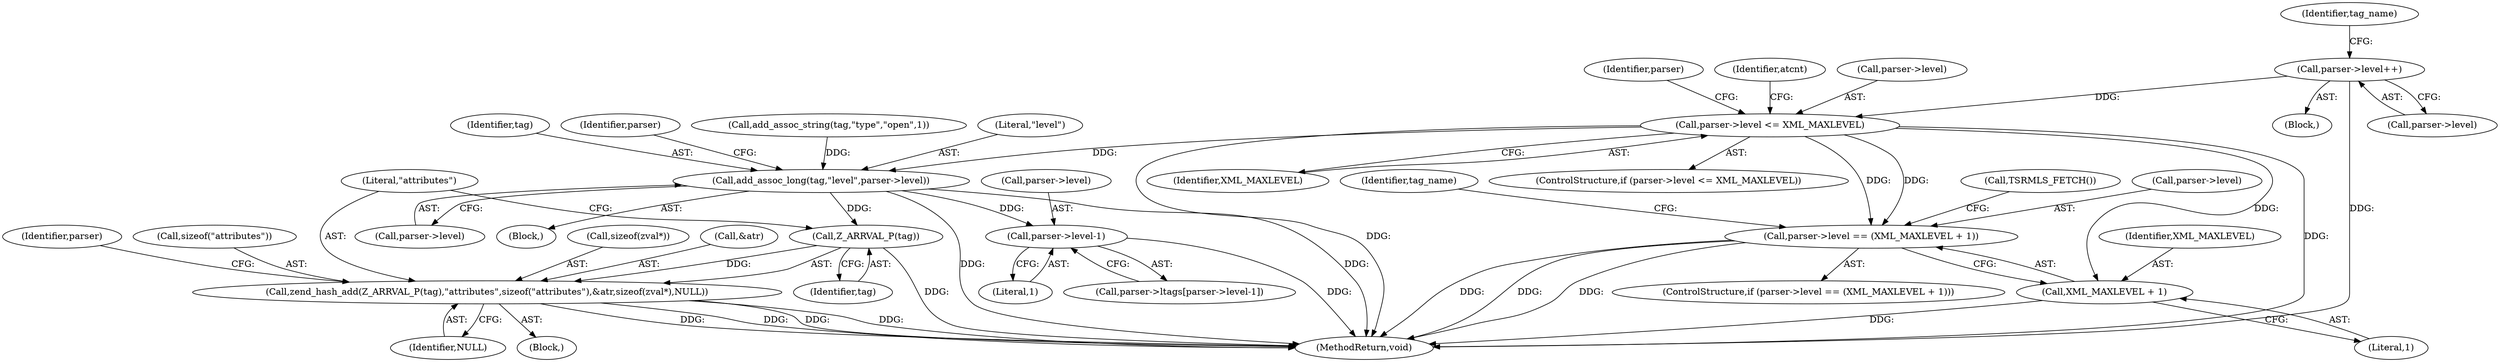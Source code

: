 digraph "0_php_dccda88f27a084bcbbb30198ace12b4e7ae961cc_6@pointer" {
"1000127" [label="(Call,parser->level++)"];
"1000233" [label="(Call,parser->level <= XML_MAXLEVEL)"];
"1000278" [label="(Call,add_assoc_long(tag,\"level\",parser->level))"];
"1000289" [label="(Call,parser->level-1)"];
"1000351" [label="(Call,Z_ARRVAL_P(tag))"];
"1000350" [label="(Call,zend_hash_add(Z_ARRVAL_P(tag),\"attributes\",sizeof(\"attributes\"),&atr,sizeof(zval*),NULL))"];
"1000383" [label="(Call,parser->level == (XML_MAXLEVEL + 1))"];
"1000387" [label="(Call,XML_MAXLEVEL + 1)"];
"1000285" [label="(Call,parser->ltags[parser->level-1])"];
"1000385" [label="(Identifier,parser)"];
"1000382" [label="(ControlStructure,if (parser->level == (XML_MAXLEVEL + 1)))"];
"1000391" [label="(Call,TSRMLS_FETCH())"];
"1000394" [label="(MethodReturn,void)"];
"1000279" [label="(Identifier,tag)"];
"1000243" [label="(Identifier,atcnt)"];
"1000237" [label="(Identifier,XML_MAXLEVEL)"];
"1000278" [label="(Call,add_assoc_long(tag,\"level\",parser->level))"];
"1000232" [label="(ControlStructure,if (parser->level <= XML_MAXLEVEL))"];
"1000356" [label="(Call,&atr)"];
"1000127" [label="(Call,parser->level++)"];
"1000369" [label="(Identifier,parser)"];
"1000354" [label="(Call,sizeof(\"attributes\"))"];
"1000293" [label="(Literal,1)"];
"1000387" [label="(Call,XML_MAXLEVEL + 1)"];
"1000388" [label="(Identifier,XML_MAXLEVEL)"];
"1000281" [label="(Call,parser->level)"];
"1000389" [label="(Literal,1)"];
"1000383" [label="(Call,parser->level == (XML_MAXLEVEL + 1))"];
"1000349" [label="(Block,)"];
"1000128" [label="(Call,parser->level)"];
"1000287" [label="(Identifier,parser)"];
"1000238" [label="(Block,)"];
"1000350" [label="(Call,zend_hash_add(Z_ARRVAL_P(tag),\"attributes\",sizeof(\"attributes\"),&atr,sizeof(zval*),NULL))"];
"1000352" [label="(Identifier,tag)"];
"1000353" [label="(Literal,\"attributes\")"];
"1000273" [label="(Call,add_assoc_string(tag,\"type\",\"open\",1))"];
"1000280" [label="(Literal,\"level\")"];
"1000289" [label="(Call,parser->level-1)"];
"1000360" [label="(Identifier,NULL)"];
"1000358" [label="(Call,sizeof(zval*))"];
"1000233" [label="(Call,parser->level <= XML_MAXLEVEL)"];
"1000234" [label="(Call,parser->level)"];
"1000384" [label="(Call,parser->level)"];
"1000351" [label="(Call,Z_ARRVAL_P(tag))"];
"1000393" [label="(Identifier,tag_name)"];
"1000126" [label="(Block,)"];
"1000132" [label="(Identifier,tag_name)"];
"1000290" [label="(Call,parser->level)"];
"1000127" -> "1000126"  [label="AST: "];
"1000127" -> "1000128"  [label="CFG: "];
"1000128" -> "1000127"  [label="AST: "];
"1000132" -> "1000127"  [label="CFG: "];
"1000127" -> "1000394"  [label="DDG: "];
"1000127" -> "1000233"  [label="DDG: "];
"1000233" -> "1000232"  [label="AST: "];
"1000233" -> "1000237"  [label="CFG: "];
"1000234" -> "1000233"  [label="AST: "];
"1000237" -> "1000233"  [label="AST: "];
"1000243" -> "1000233"  [label="CFG: "];
"1000385" -> "1000233"  [label="CFG: "];
"1000233" -> "1000394"  [label="DDG: "];
"1000233" -> "1000394"  [label="DDG: "];
"1000233" -> "1000278"  [label="DDG: "];
"1000233" -> "1000383"  [label="DDG: "];
"1000233" -> "1000383"  [label="DDG: "];
"1000233" -> "1000387"  [label="DDG: "];
"1000278" -> "1000238"  [label="AST: "];
"1000278" -> "1000281"  [label="CFG: "];
"1000279" -> "1000278"  [label="AST: "];
"1000280" -> "1000278"  [label="AST: "];
"1000281" -> "1000278"  [label="AST: "];
"1000287" -> "1000278"  [label="CFG: "];
"1000278" -> "1000394"  [label="DDG: "];
"1000278" -> "1000394"  [label="DDG: "];
"1000273" -> "1000278"  [label="DDG: "];
"1000278" -> "1000289"  [label="DDG: "];
"1000278" -> "1000351"  [label="DDG: "];
"1000289" -> "1000285"  [label="AST: "];
"1000289" -> "1000293"  [label="CFG: "];
"1000290" -> "1000289"  [label="AST: "];
"1000293" -> "1000289"  [label="AST: "];
"1000285" -> "1000289"  [label="CFG: "];
"1000289" -> "1000394"  [label="DDG: "];
"1000351" -> "1000350"  [label="AST: "];
"1000351" -> "1000352"  [label="CFG: "];
"1000352" -> "1000351"  [label="AST: "];
"1000353" -> "1000351"  [label="CFG: "];
"1000351" -> "1000394"  [label="DDG: "];
"1000351" -> "1000350"  [label="DDG: "];
"1000350" -> "1000349"  [label="AST: "];
"1000350" -> "1000360"  [label="CFG: "];
"1000353" -> "1000350"  [label="AST: "];
"1000354" -> "1000350"  [label="AST: "];
"1000356" -> "1000350"  [label="AST: "];
"1000358" -> "1000350"  [label="AST: "];
"1000360" -> "1000350"  [label="AST: "];
"1000369" -> "1000350"  [label="CFG: "];
"1000350" -> "1000394"  [label="DDG: "];
"1000350" -> "1000394"  [label="DDG: "];
"1000350" -> "1000394"  [label="DDG: "];
"1000350" -> "1000394"  [label="DDG: "];
"1000383" -> "1000382"  [label="AST: "];
"1000383" -> "1000387"  [label="CFG: "];
"1000384" -> "1000383"  [label="AST: "];
"1000387" -> "1000383"  [label="AST: "];
"1000391" -> "1000383"  [label="CFG: "];
"1000393" -> "1000383"  [label="CFG: "];
"1000383" -> "1000394"  [label="DDG: "];
"1000383" -> "1000394"  [label="DDG: "];
"1000383" -> "1000394"  [label="DDG: "];
"1000387" -> "1000389"  [label="CFG: "];
"1000388" -> "1000387"  [label="AST: "];
"1000389" -> "1000387"  [label="AST: "];
"1000387" -> "1000394"  [label="DDG: "];
}
